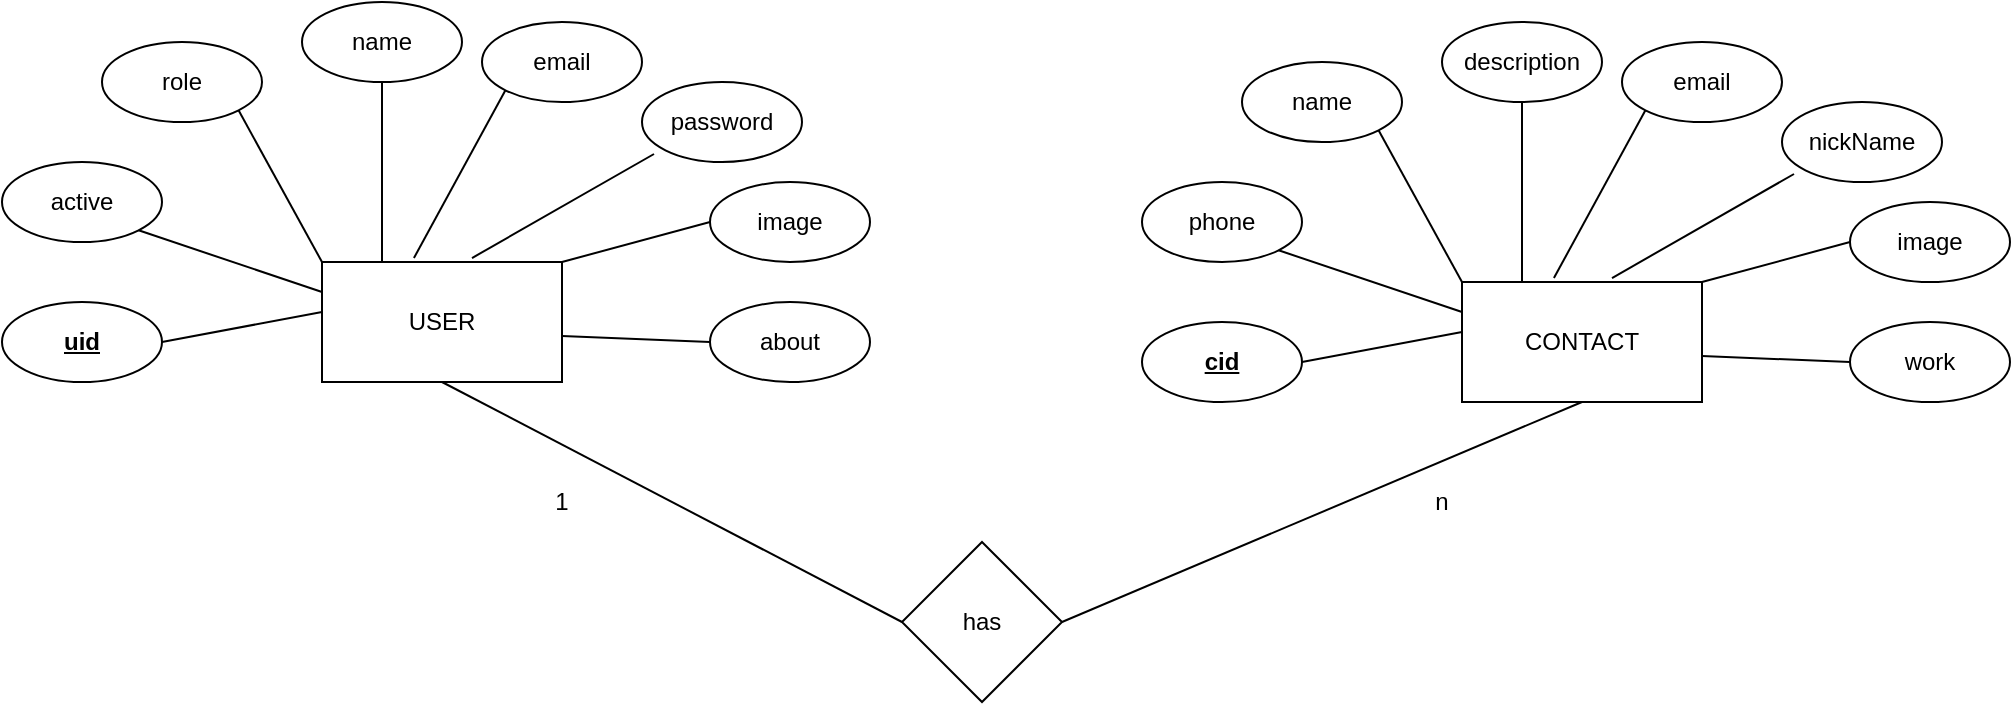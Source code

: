 <mxfile version="14.1.6" type="device"><diagram id="bBjABA8JzcPo7cKDS90f" name="Page-1"><mxGraphModel dx="1940" dy="765" grid="1" gridSize="10" guides="1" tooltips="1" connect="1" arrows="1" fold="1" page="1" pageScale="1" pageWidth="827" pageHeight="1169" math="0" shadow="0"><root><mxCell id="0"/><mxCell id="1" parent="0"/><mxCell id="smZfio4a8xertDn5mLqc-1" value="USER" style="rounded=0;whiteSpace=wrap;html=1;" vertex="1" parent="1"><mxGeometry x="-600" y="210" width="120" height="60" as="geometry"/></mxCell><mxCell id="smZfio4a8xertDn5mLqc-3" value="&lt;u&gt;&lt;b&gt;uid&lt;/b&gt;&lt;/u&gt;" style="ellipse;whiteSpace=wrap;html=1;" vertex="1" parent="1"><mxGeometry x="-760" y="230" width="80" height="40" as="geometry"/></mxCell><mxCell id="smZfio4a8xertDn5mLqc-4" value="name" style="ellipse;whiteSpace=wrap;html=1;" vertex="1" parent="1"><mxGeometry x="-610" y="80" width="80" height="40" as="geometry"/></mxCell><mxCell id="smZfio4a8xertDn5mLqc-5" value="active" style="ellipse;whiteSpace=wrap;html=1;" vertex="1" parent="1"><mxGeometry x="-760" y="160" width="80" height="40" as="geometry"/></mxCell><mxCell id="smZfio4a8xertDn5mLqc-6" value="role" style="ellipse;whiteSpace=wrap;html=1;" vertex="1" parent="1"><mxGeometry x="-710" y="100" width="80" height="40" as="geometry"/></mxCell><mxCell id="smZfio4a8xertDn5mLqc-7" value="email" style="ellipse;whiteSpace=wrap;html=1;" vertex="1" parent="1"><mxGeometry x="-520" y="90" width="80" height="40" as="geometry"/></mxCell><mxCell id="smZfio4a8xertDn5mLqc-8" value="password" style="ellipse;whiteSpace=wrap;html=1;" vertex="1" parent="1"><mxGeometry x="-440" y="120" width="80" height="40" as="geometry"/></mxCell><mxCell id="smZfio4a8xertDn5mLqc-9" value="image&lt;span style=&quot;color: rgba(0 , 0 , 0 , 0) ; font-family: monospace ; font-size: 0px&quot;&gt;%3CmxGraphModel%3E%3Croot%3E%3CmxCell%20id%3D%220%22%2F%3E%3CmxCell%20id%3D%221%22%20parent%3D%220%22%2F%3E%3CmxCell%20id%3D%222%22%20value%3D%22%22%20style%3D%22ellipse%3BwhiteSpace%3Dwrap%3Bhtml%3D1%3B%22%20vertex%3D%221%22%20parent%3D%221%22%3E%3CmxGeometry%20x%3D%2250%22%20y%3D%2280%22%20width%3D%2280%22%20height%3D%2240%22%20as%3D%22geometry%22%2F%3E%3C%2FmxCell%3E%3C%2Froot%3E%3C%2FmxGraphModel%3E&lt;/span&gt;" style="ellipse;whiteSpace=wrap;html=1;" vertex="1" parent="1"><mxGeometry x="-406" y="170" width="80" height="40" as="geometry"/></mxCell><mxCell id="smZfio4a8xertDn5mLqc-10" value="about" style="ellipse;whiteSpace=wrap;html=1;" vertex="1" parent="1"><mxGeometry x="-406" y="230" width="80" height="40" as="geometry"/></mxCell><mxCell id="smZfio4a8xertDn5mLqc-12" value="" style="endArrow=none;html=1;exitX=0.383;exitY=-0.033;exitDx=0;exitDy=0;exitPerimeter=0;entryX=0;entryY=1;entryDx=0;entryDy=0;" edge="1" parent="1" source="smZfio4a8xertDn5mLqc-1" target="smZfio4a8xertDn5mLqc-7"><mxGeometry width="50" height="50" relative="1" as="geometry"><mxPoint x="-350" y="240" as="sourcePoint"/><mxPoint x="-300" y="190" as="targetPoint"/></mxGeometry></mxCell><mxCell id="smZfio4a8xertDn5mLqc-13" value="" style="endArrow=none;html=1;exitX=0.625;exitY=-0.033;exitDx=0;exitDy=0;exitPerimeter=0;entryX=0.075;entryY=0.9;entryDx=0;entryDy=0;entryPerimeter=0;" edge="1" parent="1" source="smZfio4a8xertDn5mLqc-1" target="smZfio4a8xertDn5mLqc-8"><mxGeometry width="50" height="50" relative="1" as="geometry"><mxPoint x="-350" y="240" as="sourcePoint"/><mxPoint x="-300" y="190" as="targetPoint"/></mxGeometry></mxCell><mxCell id="smZfio4a8xertDn5mLqc-19" value="" style="endArrow=none;html=1;exitX=0.25;exitY=0;exitDx=0;exitDy=0;" edge="1" parent="1" source="smZfio4a8xertDn5mLqc-1" target="smZfio4a8xertDn5mLqc-4"><mxGeometry width="50" height="50" relative="1" as="geometry"><mxPoint x="-544.04" y="218.02" as="sourcePoint"/><mxPoint x="-560" y="80" as="targetPoint"/></mxGeometry></mxCell><mxCell id="smZfio4a8xertDn5mLqc-20" value="" style="endArrow=none;html=1;exitX=0;exitY=0;exitDx=0;exitDy=0;entryX=1;entryY=1;entryDx=0;entryDy=0;" edge="1" parent="1" source="smZfio4a8xertDn5mLqc-1" target="smZfio4a8xertDn5mLqc-6"><mxGeometry width="50" height="50" relative="1" as="geometry"><mxPoint x="-560" y="220" as="sourcePoint"/><mxPoint x="-551.111" y="59.992" as="targetPoint"/></mxGeometry></mxCell><mxCell id="smZfio4a8xertDn5mLqc-21" value="" style="endArrow=none;html=1;exitX=0;exitY=0.25;exitDx=0;exitDy=0;entryX=1;entryY=1;entryDx=0;entryDy=0;" edge="1" parent="1" source="smZfio4a8xertDn5mLqc-1" target="smZfio4a8xertDn5mLqc-5"><mxGeometry width="50" height="50" relative="1" as="geometry"><mxPoint x="-590" y="220" as="sourcePoint"/><mxPoint x="-601.716" y="104.142" as="targetPoint"/></mxGeometry></mxCell><mxCell id="smZfio4a8xertDn5mLqc-22" value="" style="endArrow=none;html=1;entryX=1;entryY=0.5;entryDx=0;entryDy=0;" edge="1" parent="1" target="smZfio4a8xertDn5mLqc-3"><mxGeometry width="50" height="50" relative="1" as="geometry"><mxPoint x="-600" y="235" as="sourcePoint"/><mxPoint x="-630" y="150" as="targetPoint"/></mxGeometry></mxCell><mxCell id="smZfio4a8xertDn5mLqc-23" value="" style="endArrow=none;html=1;exitX=1;exitY=0;exitDx=0;exitDy=0;entryX=0;entryY=0.5;entryDx=0;entryDy=0;" edge="1" parent="1" source="smZfio4a8xertDn5mLqc-1" target="smZfio4a8xertDn5mLqc-9"><mxGeometry width="50" height="50" relative="1" as="geometry"><mxPoint x="-580" y="245" as="sourcePoint"/><mxPoint x="-620" y="160" as="targetPoint"/></mxGeometry></mxCell><mxCell id="smZfio4a8xertDn5mLqc-24" value="" style="endArrow=none;html=1;exitX=1;exitY=0.617;exitDx=0;exitDy=0;entryX=0;entryY=0.5;entryDx=0;entryDy=0;exitPerimeter=0;" edge="1" parent="1" source="smZfio4a8xertDn5mLqc-1" target="smZfio4a8xertDn5mLqc-10"><mxGeometry width="50" height="50" relative="1" as="geometry"><mxPoint x="-570" y="255" as="sourcePoint"/><mxPoint x="-610" y="170" as="targetPoint"/></mxGeometry></mxCell><mxCell id="smZfio4a8xertDn5mLqc-29" value="CONTACT" style="rounded=0;whiteSpace=wrap;html=1;" vertex="1" parent="1"><mxGeometry x="-30" y="220" width="120" height="60" as="geometry"/></mxCell><mxCell id="smZfio4a8xertDn5mLqc-30" value="&lt;u&gt;&lt;b&gt;cid&lt;/b&gt;&lt;/u&gt;" style="ellipse;whiteSpace=wrap;html=1;" vertex="1" parent="1"><mxGeometry x="-190" y="240" width="80" height="40" as="geometry"/></mxCell><mxCell id="smZfio4a8xertDn5mLqc-31" value="description" style="ellipse;whiteSpace=wrap;html=1;" vertex="1" parent="1"><mxGeometry x="-40" y="90" width="80" height="40" as="geometry"/></mxCell><mxCell id="smZfio4a8xertDn5mLqc-32" value="phone" style="ellipse;whiteSpace=wrap;html=1;" vertex="1" parent="1"><mxGeometry x="-190" y="170" width="80" height="40" as="geometry"/></mxCell><mxCell id="smZfio4a8xertDn5mLqc-33" value="name" style="ellipse;whiteSpace=wrap;html=1;" vertex="1" parent="1"><mxGeometry x="-140" y="110" width="80" height="40" as="geometry"/></mxCell><mxCell id="smZfio4a8xertDn5mLqc-34" value="email" style="ellipse;whiteSpace=wrap;html=1;" vertex="1" parent="1"><mxGeometry x="50" y="100" width="80" height="40" as="geometry"/></mxCell><mxCell id="smZfio4a8xertDn5mLqc-35" value="nickName" style="ellipse;whiteSpace=wrap;html=1;" vertex="1" parent="1"><mxGeometry x="130" y="130" width="80" height="40" as="geometry"/></mxCell><mxCell id="smZfio4a8xertDn5mLqc-36" value="image" style="ellipse;whiteSpace=wrap;html=1;" vertex="1" parent="1"><mxGeometry x="164" y="180" width="80" height="40" as="geometry"/></mxCell><mxCell id="smZfio4a8xertDn5mLqc-37" value="work" style="ellipse;whiteSpace=wrap;html=1;" vertex="1" parent="1"><mxGeometry x="164" y="240" width="80" height="40" as="geometry"/></mxCell><mxCell id="smZfio4a8xertDn5mLqc-38" value="" style="endArrow=none;html=1;exitX=0.383;exitY=-0.033;exitDx=0;exitDy=0;exitPerimeter=0;entryX=0;entryY=1;entryDx=0;entryDy=0;" edge="1" parent="1" source="smZfio4a8xertDn5mLqc-29" target="smZfio4a8xertDn5mLqc-34"><mxGeometry width="50" height="50" relative="1" as="geometry"><mxPoint x="220" y="250" as="sourcePoint"/><mxPoint x="270" y="200" as="targetPoint"/></mxGeometry></mxCell><mxCell id="smZfio4a8xertDn5mLqc-39" value="" style="endArrow=none;html=1;exitX=0.625;exitY=-0.033;exitDx=0;exitDy=0;exitPerimeter=0;entryX=0.075;entryY=0.9;entryDx=0;entryDy=0;entryPerimeter=0;" edge="1" parent="1" source="smZfio4a8xertDn5mLqc-29" target="smZfio4a8xertDn5mLqc-35"><mxGeometry width="50" height="50" relative="1" as="geometry"><mxPoint x="220" y="250" as="sourcePoint"/><mxPoint x="270" y="200" as="targetPoint"/></mxGeometry></mxCell><mxCell id="smZfio4a8xertDn5mLqc-40" value="" style="endArrow=none;html=1;exitX=0.25;exitY=0;exitDx=0;exitDy=0;" edge="1" parent="1" source="smZfio4a8xertDn5mLqc-29" target="smZfio4a8xertDn5mLqc-31"><mxGeometry width="50" height="50" relative="1" as="geometry"><mxPoint x="25.96" y="228.02" as="sourcePoint"/><mxPoint x="10" y="90" as="targetPoint"/></mxGeometry></mxCell><mxCell id="smZfio4a8xertDn5mLqc-41" value="" style="endArrow=none;html=1;exitX=0;exitY=0;exitDx=0;exitDy=0;entryX=1;entryY=1;entryDx=0;entryDy=0;" edge="1" parent="1" source="smZfio4a8xertDn5mLqc-29" target="smZfio4a8xertDn5mLqc-33"><mxGeometry width="50" height="50" relative="1" as="geometry"><mxPoint x="10" y="230" as="sourcePoint"/><mxPoint x="18.889" y="69.992" as="targetPoint"/></mxGeometry></mxCell><mxCell id="smZfio4a8xertDn5mLqc-42" value="" style="endArrow=none;html=1;exitX=0;exitY=0.25;exitDx=0;exitDy=0;entryX=1;entryY=1;entryDx=0;entryDy=0;" edge="1" parent="1" source="smZfio4a8xertDn5mLqc-29" target="smZfio4a8xertDn5mLqc-32"><mxGeometry width="50" height="50" relative="1" as="geometry"><mxPoint x="-20" y="230" as="sourcePoint"/><mxPoint x="-31.716" y="114.142" as="targetPoint"/></mxGeometry></mxCell><mxCell id="smZfio4a8xertDn5mLqc-43" value="" style="endArrow=none;html=1;entryX=1;entryY=0.5;entryDx=0;entryDy=0;" edge="1" parent="1" target="smZfio4a8xertDn5mLqc-30"><mxGeometry width="50" height="50" relative="1" as="geometry"><mxPoint x="-30" y="245" as="sourcePoint"/><mxPoint x="-60" y="160" as="targetPoint"/></mxGeometry></mxCell><mxCell id="smZfio4a8xertDn5mLqc-44" value="" style="endArrow=none;html=1;exitX=1;exitY=0;exitDx=0;exitDy=0;entryX=0;entryY=0.5;entryDx=0;entryDy=0;" edge="1" parent="1" source="smZfio4a8xertDn5mLqc-29" target="smZfio4a8xertDn5mLqc-36"><mxGeometry width="50" height="50" relative="1" as="geometry"><mxPoint x="-10" y="255" as="sourcePoint"/><mxPoint x="-50" y="170" as="targetPoint"/></mxGeometry></mxCell><mxCell id="smZfio4a8xertDn5mLqc-45" value="" style="endArrow=none;html=1;exitX=1;exitY=0.617;exitDx=0;exitDy=0;entryX=0;entryY=0.5;entryDx=0;entryDy=0;exitPerimeter=0;" edge="1" parent="1" source="smZfio4a8xertDn5mLqc-29" target="smZfio4a8xertDn5mLqc-37"><mxGeometry width="50" height="50" relative="1" as="geometry"><mxPoint y="265" as="sourcePoint"/><mxPoint x="-40" y="180" as="targetPoint"/></mxGeometry></mxCell><mxCell id="smZfio4a8xertDn5mLqc-47" value="has" style="rhombus;whiteSpace=wrap;html=1;" vertex="1" parent="1"><mxGeometry x="-310" y="350" width="80" height="80" as="geometry"/></mxCell><mxCell id="smZfio4a8xertDn5mLqc-48" value="" style="endArrow=none;html=1;exitX=0.5;exitY=1;exitDx=0;exitDy=0;entryX=0;entryY=0.5;entryDx=0;entryDy=0;" edge="1" parent="1" source="smZfio4a8xertDn5mLqc-1" target="smZfio4a8xertDn5mLqc-47"><mxGeometry width="50" height="50" relative="1" as="geometry"><mxPoint x="-140" y="470" as="sourcePoint"/><mxPoint x="-90" y="420" as="targetPoint"/></mxGeometry></mxCell><mxCell id="smZfio4a8xertDn5mLqc-49" value="" style="endArrow=none;html=1;exitX=0.5;exitY=1;exitDx=0;exitDy=0;entryX=1;entryY=0.5;entryDx=0;entryDy=0;" edge="1" parent="1" source="smZfio4a8xertDn5mLqc-29" target="smZfio4a8xertDn5mLqc-47"><mxGeometry width="50" height="50" relative="1" as="geometry"><mxPoint x="-530" y="280" as="sourcePoint"/><mxPoint x="-300" y="400" as="targetPoint"/></mxGeometry></mxCell><mxCell id="smZfio4a8xertDn5mLqc-50" value="1&lt;span style=&quot;color: rgba(0 , 0 , 0 , 0) ; font-family: monospace ; font-size: 0px&quot;&gt;%3CmxGraphModel%3E%3Croot%3E%3CmxCell%20id%3D%220%22%2F%3E%3CmxCell%20id%3D%221%22%20parent%3D%220%22%2F%3E%3CmxCell%20id%3D%222%22%20value%3D%22%22%20style%3D%22endArrow%3Dnone%3Bhtml%3D1%3BexitX%3D0.5%3BexitY%3D1%3BexitDx%3D0%3BexitDy%3D0%3BentryX%3D0%3BentryY%3D0.5%3BentryDx%3D0%3BentryDy%3D0%3B%22%20edge%3D%221%22%20parent%3D%221%22%3E%3CmxGeometry%20width%3D%2250%22%20height%3D%2250%22%20relative%3D%221%22%20as%3D%22geometry%22%3E%3CmxPoint%20x%3D%22-540%22%20y%3D%22270%22%20as%3D%22sourcePoint%22%2F%3E%3CmxPoint%20x%3D%22-310%22%20y%3D%22390%22%20as%3D%22targetPoint%22%2F%3E%3C%2FmxGeometry%3E%3C%2FmxCell%3E%3C%2Froot%3E%3C%2FmxGraphModel%3E&lt;/span&gt;" style="text;html=1;strokeColor=none;fillColor=none;align=center;verticalAlign=middle;whiteSpace=wrap;rounded=0;" vertex="1" parent="1"><mxGeometry x="-500" y="320" width="40" height="20" as="geometry"/></mxCell><mxCell id="smZfio4a8xertDn5mLqc-51" value="n" style="text;html=1;strokeColor=none;fillColor=none;align=center;verticalAlign=middle;whiteSpace=wrap;rounded=0;" vertex="1" parent="1"><mxGeometry x="-60" y="320" width="40" height="20" as="geometry"/></mxCell></root></mxGraphModel></diagram></mxfile>